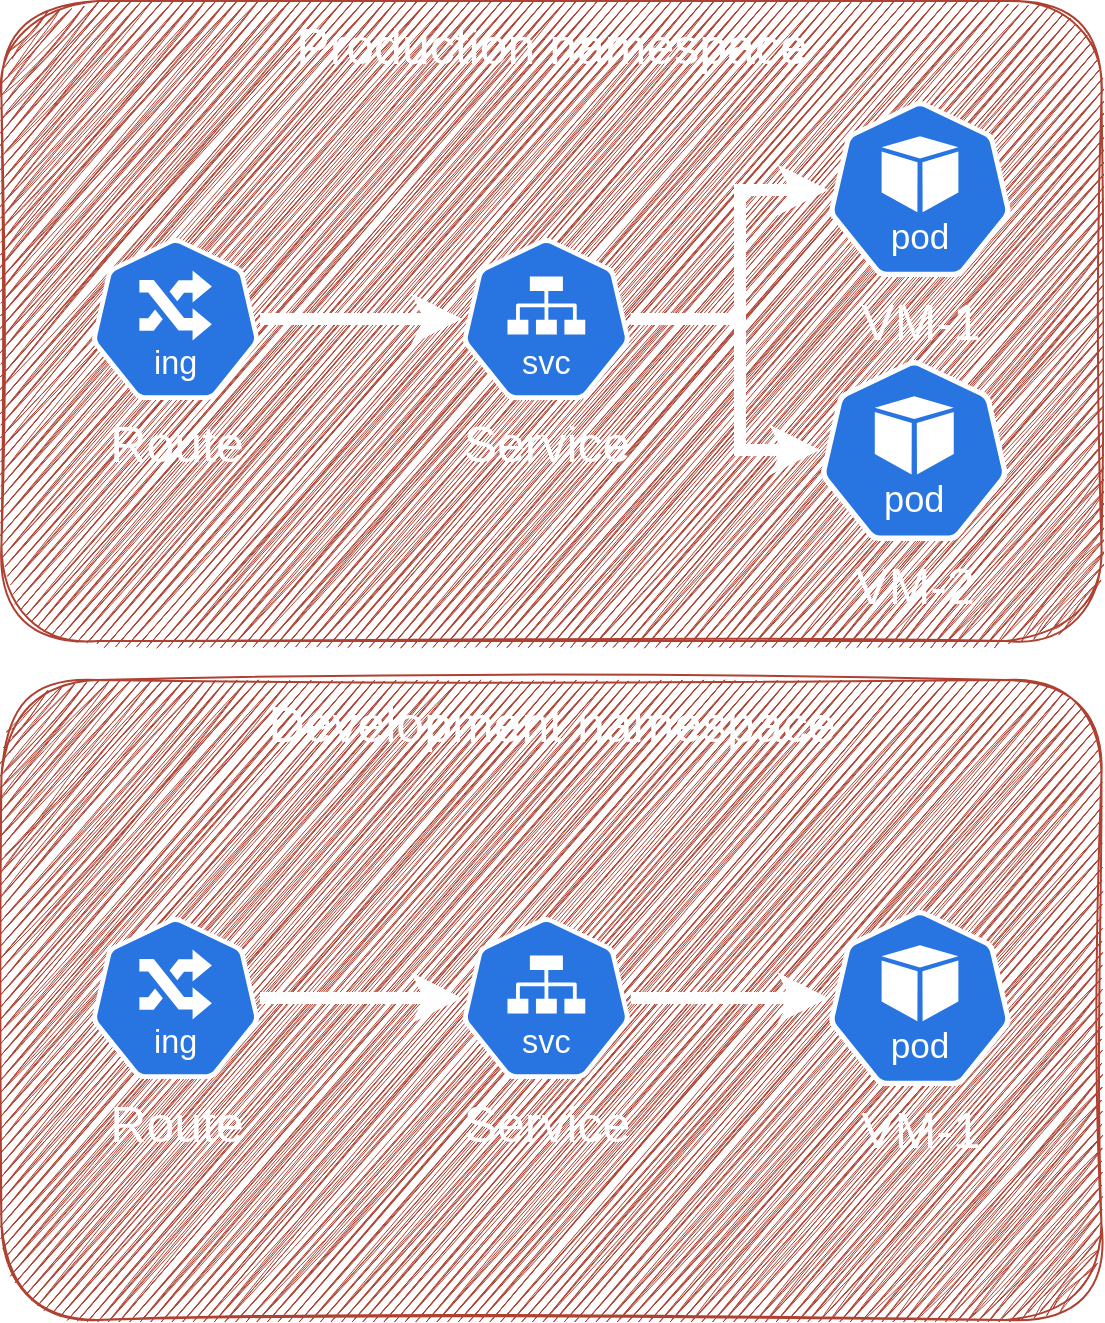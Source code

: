 <mxfile version="25.0.1">
  <diagram name="Page-1" id="G8OhQ-GPD9DontrHmsOu">
    <mxGraphModel dx="1434" dy="769" grid="1" gridSize="10" guides="1" tooltips="1" connect="1" arrows="1" fold="1" page="1" pageScale="1" pageWidth="850" pageHeight="1100" math="0" shadow="0">
      <root>
        <mxCell id="0" />
        <mxCell id="1" parent="0" />
        <mxCell id="sa9SmCtxGRu0ubLOxA7H-16" value="&lt;font style=&quot;font-size: 25px;&quot;&gt;Production namespace&lt;/font&gt;" style="rounded=1;whiteSpace=wrap;html=1;shadow=0;glass=0;fillColor=#AE4132;strokeColor=#ae4132;sketch=1;curveFitting=1;jiggle=2;verticalAlign=top;strokeWidth=1;labelBackgroundColor=none;fontSize=15;fontColor=#FFFFFF;fillStyle=zigzag;" parent="1" vertex="1">
          <mxGeometry x="140.725" y="50.5" width="550" height="320" as="geometry" />
        </mxCell>
        <mxCell id="sa9SmCtxGRu0ubLOxA7H-3" value="VM-1" style="aspect=fixed;sketch=0;html=1;dashed=0;whitespace=wrap;verticalLabelPosition=bottom;verticalAlign=top;fillColor=#2875E2;strokeColor=#ffffff;points=[[0.005,0.63,0],[0.1,0.2,0],[0.9,0.2,0],[0.5,0,0],[0.995,0.63,0],[0.72,0.99,0],[0.5,1,0],[0.28,0.99,0]];shape=mxgraph.kubernetes.icon2;kubernetesLabel=1;prIcon=pod;fontColor=#FFFFFF;container=0;fontSize=25;" parent="1" vertex="1">
          <mxGeometry x="554.16" y="100.5" width="91.67" height="88" as="geometry" />
        </mxCell>
        <mxCell id="sa9SmCtxGRu0ubLOxA7H-4" value="VM-2" style="aspect=fixed;sketch=0;html=1;dashed=0;whitespace=wrap;verticalLabelPosition=bottom;verticalAlign=top;fillColor=#2875E2;strokeColor=#ffffff;points=[[0.005,0.63,0],[0.1,0.2,0],[0.9,0.2,0],[0.5,0,0],[0.995,0.63,0],[0.72,0.99,0],[0.5,1,0],[0.28,0.99,0]];shape=mxgraph.kubernetes.icon2;kubernetesLabel=1;prIcon=pod;fontColor=#FFFFFF;container=0;fontSize=25;" parent="1" vertex="1">
          <mxGeometry x="550" y="230" width="94.27" height="90.5" as="geometry" />
        </mxCell>
        <mxCell id="sa9SmCtxGRu0ubLOxA7H-1" value="Route" style="aspect=fixed;sketch=0;html=1;dashed=0;whitespace=wrap;verticalLabelPosition=bottom;verticalAlign=top;fillColor=#2875E2;strokeColor=#ffffff;points=[[0.005,0.63,0],[0.1,0.2,0],[0.9,0.2,0],[0.5,0,0],[0.995,0.63,0],[0.72,0.99,0],[0.5,1,0],[0.28,0.99,0]];shape=mxgraph.kubernetes.icon2;kubernetesLabel=1;prIcon=ing;fontColor=#FFFFFF;fontSize=25;" parent="1" vertex="1">
          <mxGeometry x="185.62" y="169" width="84.38" height="81" as="geometry" />
        </mxCell>
        <mxCell id="sa9SmCtxGRu0ubLOxA7H-2" value="Service" style="aspect=fixed;sketch=0;html=1;dashed=0;whitespace=wrap;verticalLabelPosition=bottom;verticalAlign=top;fillColor=#2875E2;strokeColor=#ffffff;points=[[0.005,0.63,0],[0.1,0.2,0],[0.9,0.2,0],[0.5,0,0],[0.995,0.63,0],[0.72,0.99,0],[0.5,1,0],[0.28,0.99,0]];shape=mxgraph.kubernetes.icon2;kubernetesLabel=1;prIcon=svc;fontColor=#FFFFFF;fontSize=25;" parent="1" vertex="1">
          <mxGeometry x="371" y="169" width="84.38" height="81" as="geometry" />
        </mxCell>
        <mxCell id="sa9SmCtxGRu0ubLOxA7H-6" value="" style="edgeStyle=orthogonalEdgeStyle;rounded=0;orthogonalLoop=1;jettySize=auto;html=1;fontColor=#FFFFFF;strokeColor=#FFFFFF;strokeWidth=6;" parent="1" source="sa9SmCtxGRu0ubLOxA7H-2" target="sa9SmCtxGRu0ubLOxA7H-4" edge="1">
          <mxGeometry relative="1" as="geometry">
            <Array as="points">
              <mxPoint x="510" y="209" />
              <mxPoint x="510" y="275" />
            </Array>
          </mxGeometry>
        </mxCell>
        <mxCell id="sa9SmCtxGRu0ubLOxA7H-8" value="" style="edgeStyle=orthogonalEdgeStyle;rounded=0;orthogonalLoop=1;jettySize=auto;html=1;fontColor=#FFFFFF;strokeColor=#FFFFFF;strokeWidth=6;" parent="1" source="sa9SmCtxGRu0ubLOxA7H-2" target="sa9SmCtxGRu0ubLOxA7H-3" edge="1">
          <mxGeometry relative="1" as="geometry">
            <Array as="points">
              <mxPoint x="510" y="209" />
              <mxPoint x="510" y="145" />
            </Array>
          </mxGeometry>
        </mxCell>
        <mxCell id="sa9SmCtxGRu0ubLOxA7H-5" value="" style="edgeStyle=orthogonalEdgeStyle;rounded=0;orthogonalLoop=1;jettySize=auto;html=1;fontColor=#FFFFFF;strokeColor=#FFFFFF;strokeWidth=6;" parent="1" source="sa9SmCtxGRu0ubLOxA7H-1" target="sa9SmCtxGRu0ubLOxA7H-2" edge="1">
          <mxGeometry relative="1" as="geometry" />
        </mxCell>
        <mxCell id="sa9SmCtxGRu0ubLOxA7H-27" value="&lt;font style=&quot;font-size: 25px;&quot;&gt;Development namespace&lt;/font&gt;" style="rounded=1;whiteSpace=wrap;html=1;shadow=0;glass=0;fillColor=#AE4132;strokeColor=#ae4132;sketch=1;curveFitting=1;jiggle=2;verticalAlign=top;strokeWidth=1;labelBackgroundColor=none;fontSize=15;fontColor=#FFFFFF;fillStyle=zigzag;" parent="1" vertex="1">
          <mxGeometry x="140.725" y="390" width="550" height="320" as="geometry" />
        </mxCell>
        <mxCell id="sa9SmCtxGRu0ubLOxA7H-28" value="VM-1" style="aspect=fixed;sketch=0;html=1;dashed=0;whitespace=wrap;verticalLabelPosition=bottom;verticalAlign=top;fillColor=#2875E2;strokeColor=#ffffff;points=[[0.005,0.63,0],[0.1,0.2,0],[0.9,0.2,0],[0.5,0,0],[0.995,0.63,0],[0.72,0.99,0],[0.5,1,0],[0.28,0.99,0]];shape=mxgraph.kubernetes.icon2;kubernetesLabel=1;prIcon=pod;fontColor=#FFFFFF;container=0;fontSize=25;" parent="1" vertex="1">
          <mxGeometry x="554.16" y="505" width="91.67" height="88" as="geometry" />
        </mxCell>
        <mxCell id="sa9SmCtxGRu0ubLOxA7H-30" value="Route" style="aspect=fixed;sketch=0;html=1;dashed=0;whitespace=wrap;verticalLabelPosition=bottom;verticalAlign=top;fillColor=#2875E2;strokeColor=#ffffff;points=[[0.005,0.63,0],[0.1,0.2,0],[0.9,0.2,0],[0.5,0,0],[0.995,0.63,0],[0.72,0.99,0],[0.5,1,0],[0.28,0.99,0]];shape=mxgraph.kubernetes.icon2;kubernetesLabel=1;prIcon=ing;fontColor=#FFFFFF;fontSize=25;" parent="1" vertex="1">
          <mxGeometry x="185.62" y="508.5" width="84.38" height="81" as="geometry" />
        </mxCell>
        <mxCell id="sa9SmCtxGRu0ubLOxA7H-31" value="Service" style="aspect=fixed;sketch=0;html=1;dashed=0;whitespace=wrap;verticalLabelPosition=bottom;verticalAlign=top;fillColor=#2875E2;strokeColor=#ffffff;points=[[0.005,0.63,0],[0.1,0.2,0],[0.9,0.2,0],[0.5,0,0],[0.995,0.63,0],[0.72,0.99,0],[0.5,1,0],[0.28,0.99,0]];shape=mxgraph.kubernetes.icon2;kubernetesLabel=1;prIcon=svc;fontColor=#FFFFFF;fontSize=25;" parent="1" vertex="1">
          <mxGeometry x="371" y="508.5" width="84.38" height="81" as="geometry" />
        </mxCell>
        <mxCell id="sa9SmCtxGRu0ubLOxA7H-33" value="" style="edgeStyle=orthogonalEdgeStyle;rounded=0;orthogonalLoop=1;jettySize=auto;html=1;fontColor=#FFFFFF;strokeColor=#FFFFFF;strokeWidth=6;" parent="1" source="sa9SmCtxGRu0ubLOxA7H-31" target="sa9SmCtxGRu0ubLOxA7H-28" edge="1">
          <mxGeometry relative="1" as="geometry" />
        </mxCell>
        <mxCell id="sa9SmCtxGRu0ubLOxA7H-34" value="" style="edgeStyle=orthogonalEdgeStyle;rounded=0;orthogonalLoop=1;jettySize=auto;html=1;fontColor=#FFFFFF;strokeColor=#FFFFFF;strokeWidth=6;" parent="1" source="sa9SmCtxGRu0ubLOxA7H-30" target="sa9SmCtxGRu0ubLOxA7H-31" edge="1">
          <mxGeometry relative="1" as="geometry" />
        </mxCell>
      </root>
    </mxGraphModel>
  </diagram>
</mxfile>
